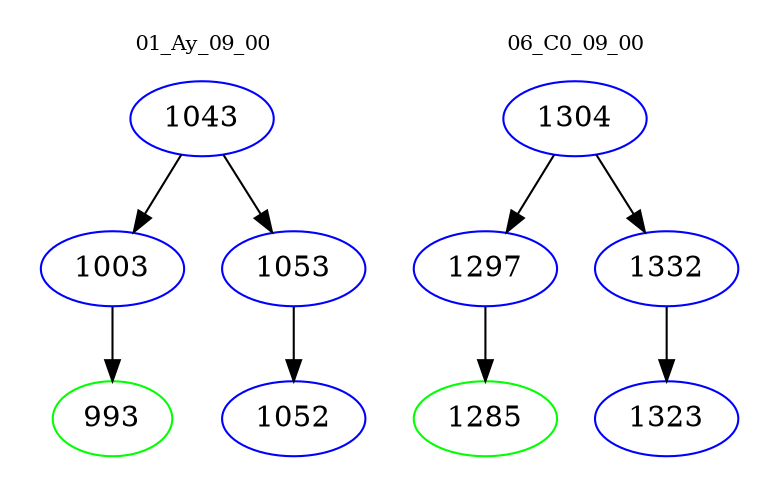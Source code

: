 digraph{
subgraph cluster_0 {
color = white
label = "01_Ay_09_00";
fontsize=10;
T0_1043 [label="1043", color="blue"]
T0_1043 -> T0_1003 [color="black"]
T0_1003 [label="1003", color="blue"]
T0_1003 -> T0_993 [color="black"]
T0_993 [label="993", color="green"]
T0_1043 -> T0_1053 [color="black"]
T0_1053 [label="1053", color="blue"]
T0_1053 -> T0_1052 [color="black"]
T0_1052 [label="1052", color="blue"]
}
subgraph cluster_1 {
color = white
label = "06_C0_09_00";
fontsize=10;
T1_1304 [label="1304", color="blue"]
T1_1304 -> T1_1297 [color="black"]
T1_1297 [label="1297", color="blue"]
T1_1297 -> T1_1285 [color="black"]
T1_1285 [label="1285", color="green"]
T1_1304 -> T1_1332 [color="black"]
T1_1332 [label="1332", color="blue"]
T1_1332 -> T1_1323 [color="black"]
T1_1323 [label="1323", color="blue"]
}
}
